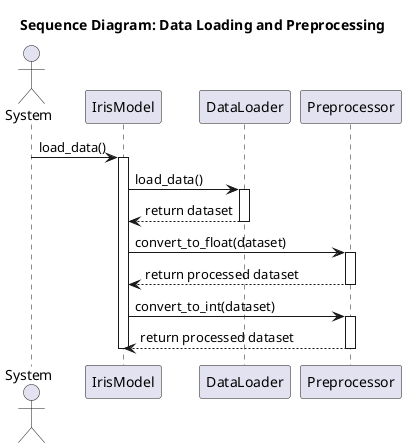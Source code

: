 @startuml Sequence Diagram: Data Loading and Preprocessing
' First Diagram: Sequence Diagram for Data Loading and Preprocessing
title Sequence Diagram: Data Loading and Preprocessing

actor System
System -> IrisModel : load_data()
activate IrisModel
IrisModel -> DataLoader : load_data()
activate DataLoader
DataLoader --> IrisModel : return dataset
deactivate DataLoader

IrisModel -> Preprocessor : convert_to_float(dataset)
activate Preprocessor
Preprocessor --> IrisModel : return processed dataset
deactivate Preprocessor

IrisModel -> Preprocessor : convert_to_int(dataset)
activate Preprocessor
Preprocessor --> IrisModel : return processed dataset
deactivate Preprocessor

deactivate IrisModel

@enduml
